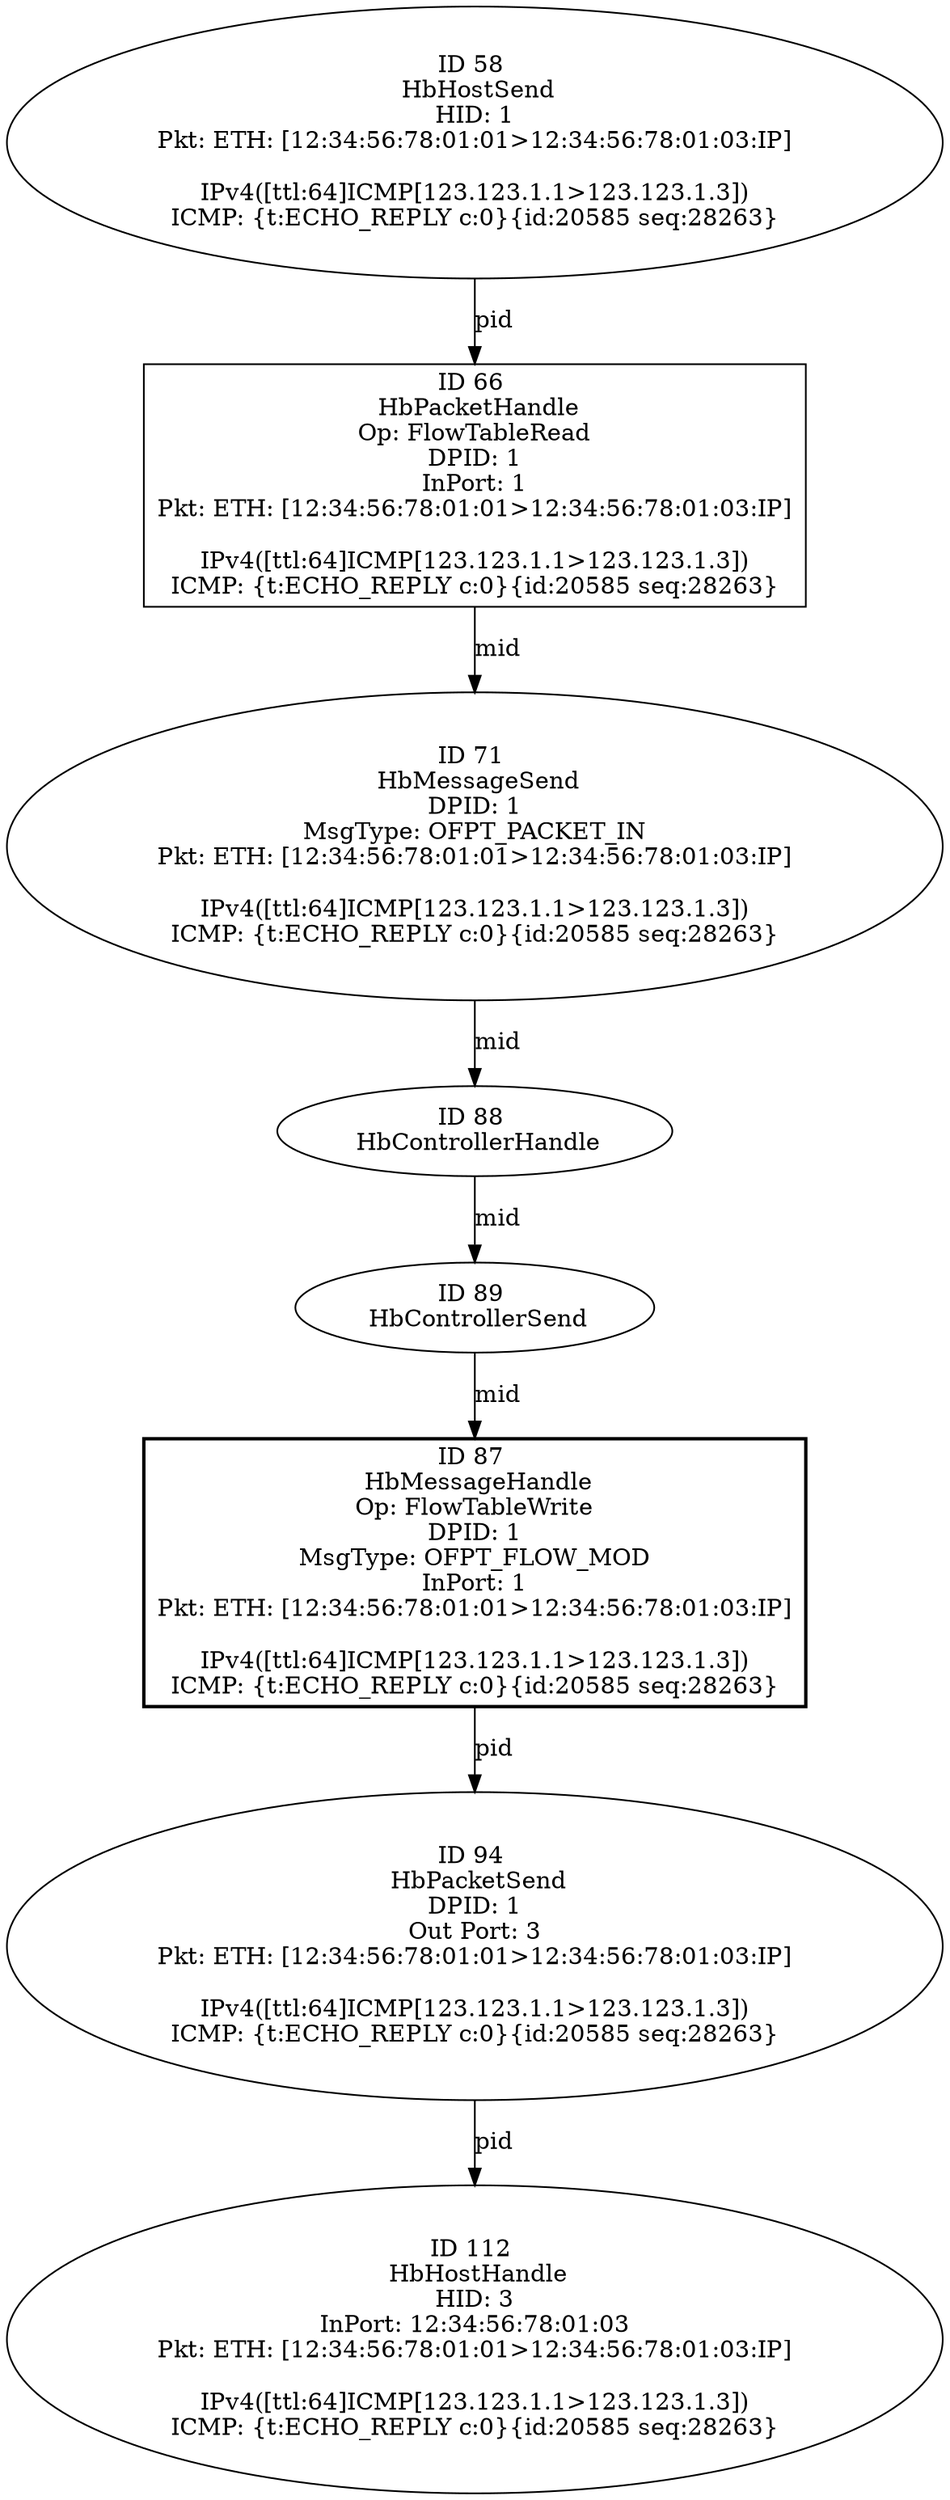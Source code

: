 strict digraph G {
66 [shape=box, event=<HbPacketHandle, eid: 66>, label="ID 66 
 HbPacketHandle
Op: FlowTableRead
DPID: 1
InPort: 1
Pkt: ETH: [12:34:56:78:01:01>12:34:56:78:01:03:IP]

IPv4([ttl:64]ICMP[123.123.1.1>123.123.1.3])
ICMP: {t:ECHO_REPLY c:0}{id:20585 seq:28263}"];
112 [shape=oval, event=<HbHostHandle, eid: 112>, label="ID 112 
 HbHostHandle
HID: 3
InPort: 12:34:56:78:01:03
Pkt: ETH: [12:34:56:78:01:01>12:34:56:78:01:03:IP]

IPv4([ttl:64]ICMP[123.123.1.1>123.123.1.3])
ICMP: {t:ECHO_REPLY c:0}{id:20585 seq:28263}"];
87 [shape=box, style=bold, event=<HbMessageHandle, eid: 87>, label="ID 87 
 HbMessageHandle
Op: FlowTableWrite
DPID: 1
MsgType: OFPT_FLOW_MOD
InPort: 1
Pkt: ETH: [12:34:56:78:01:01>12:34:56:78:01:03:IP]

IPv4([ttl:64]ICMP[123.123.1.1>123.123.1.3])
ICMP: {t:ECHO_REPLY c:0}{id:20585 seq:28263}"];
88 [shape=oval, event=<HbControllerHandle, eid: 88>, label="ID 88 
 HbControllerHandle"];
89 [shape=oval, event=<HbControllerSend, eid: 89>, label="ID 89 
 HbControllerSend"];
71 [shape=oval, event=<HbMessageSend, eid: 71>, label="ID 71 
 HbMessageSend
DPID: 1
MsgType: OFPT_PACKET_IN
Pkt: ETH: [12:34:56:78:01:01>12:34:56:78:01:03:IP]

IPv4([ttl:64]ICMP[123.123.1.1>123.123.1.3])
ICMP: {t:ECHO_REPLY c:0}{id:20585 seq:28263}"];
58 [shape=oval, event=<HbHostSend, eid: 58>, label="ID 58 
 HbHostSend
HID: 1
Pkt: ETH: [12:34:56:78:01:01>12:34:56:78:01:03:IP]

IPv4([ttl:64]ICMP[123.123.1.1>123.123.1.3])
ICMP: {t:ECHO_REPLY c:0}{id:20585 seq:28263}"];
94 [shape=oval, event=<HbPacketSend, eid: 94>, label="ID 94 
 HbPacketSend
DPID: 1
Out Port: 3
Pkt: ETH: [12:34:56:78:01:01>12:34:56:78:01:03:IP]

IPv4([ttl:64]ICMP[123.123.1.1>123.123.1.3])
ICMP: {t:ECHO_REPLY c:0}{id:20585 seq:28263}"];
66 -> 71  [rel=mid, label=mid];
87 -> 94  [rel=pid, label=pid];
88 -> 89  [rel=mid, label=mid];
89 -> 87  [rel=mid, label=mid];
71 -> 88  [rel=mid, label=mid];
58 -> 66  [rel=pid, label=pid];
94 -> 112  [rel=pid, label=pid];
}
